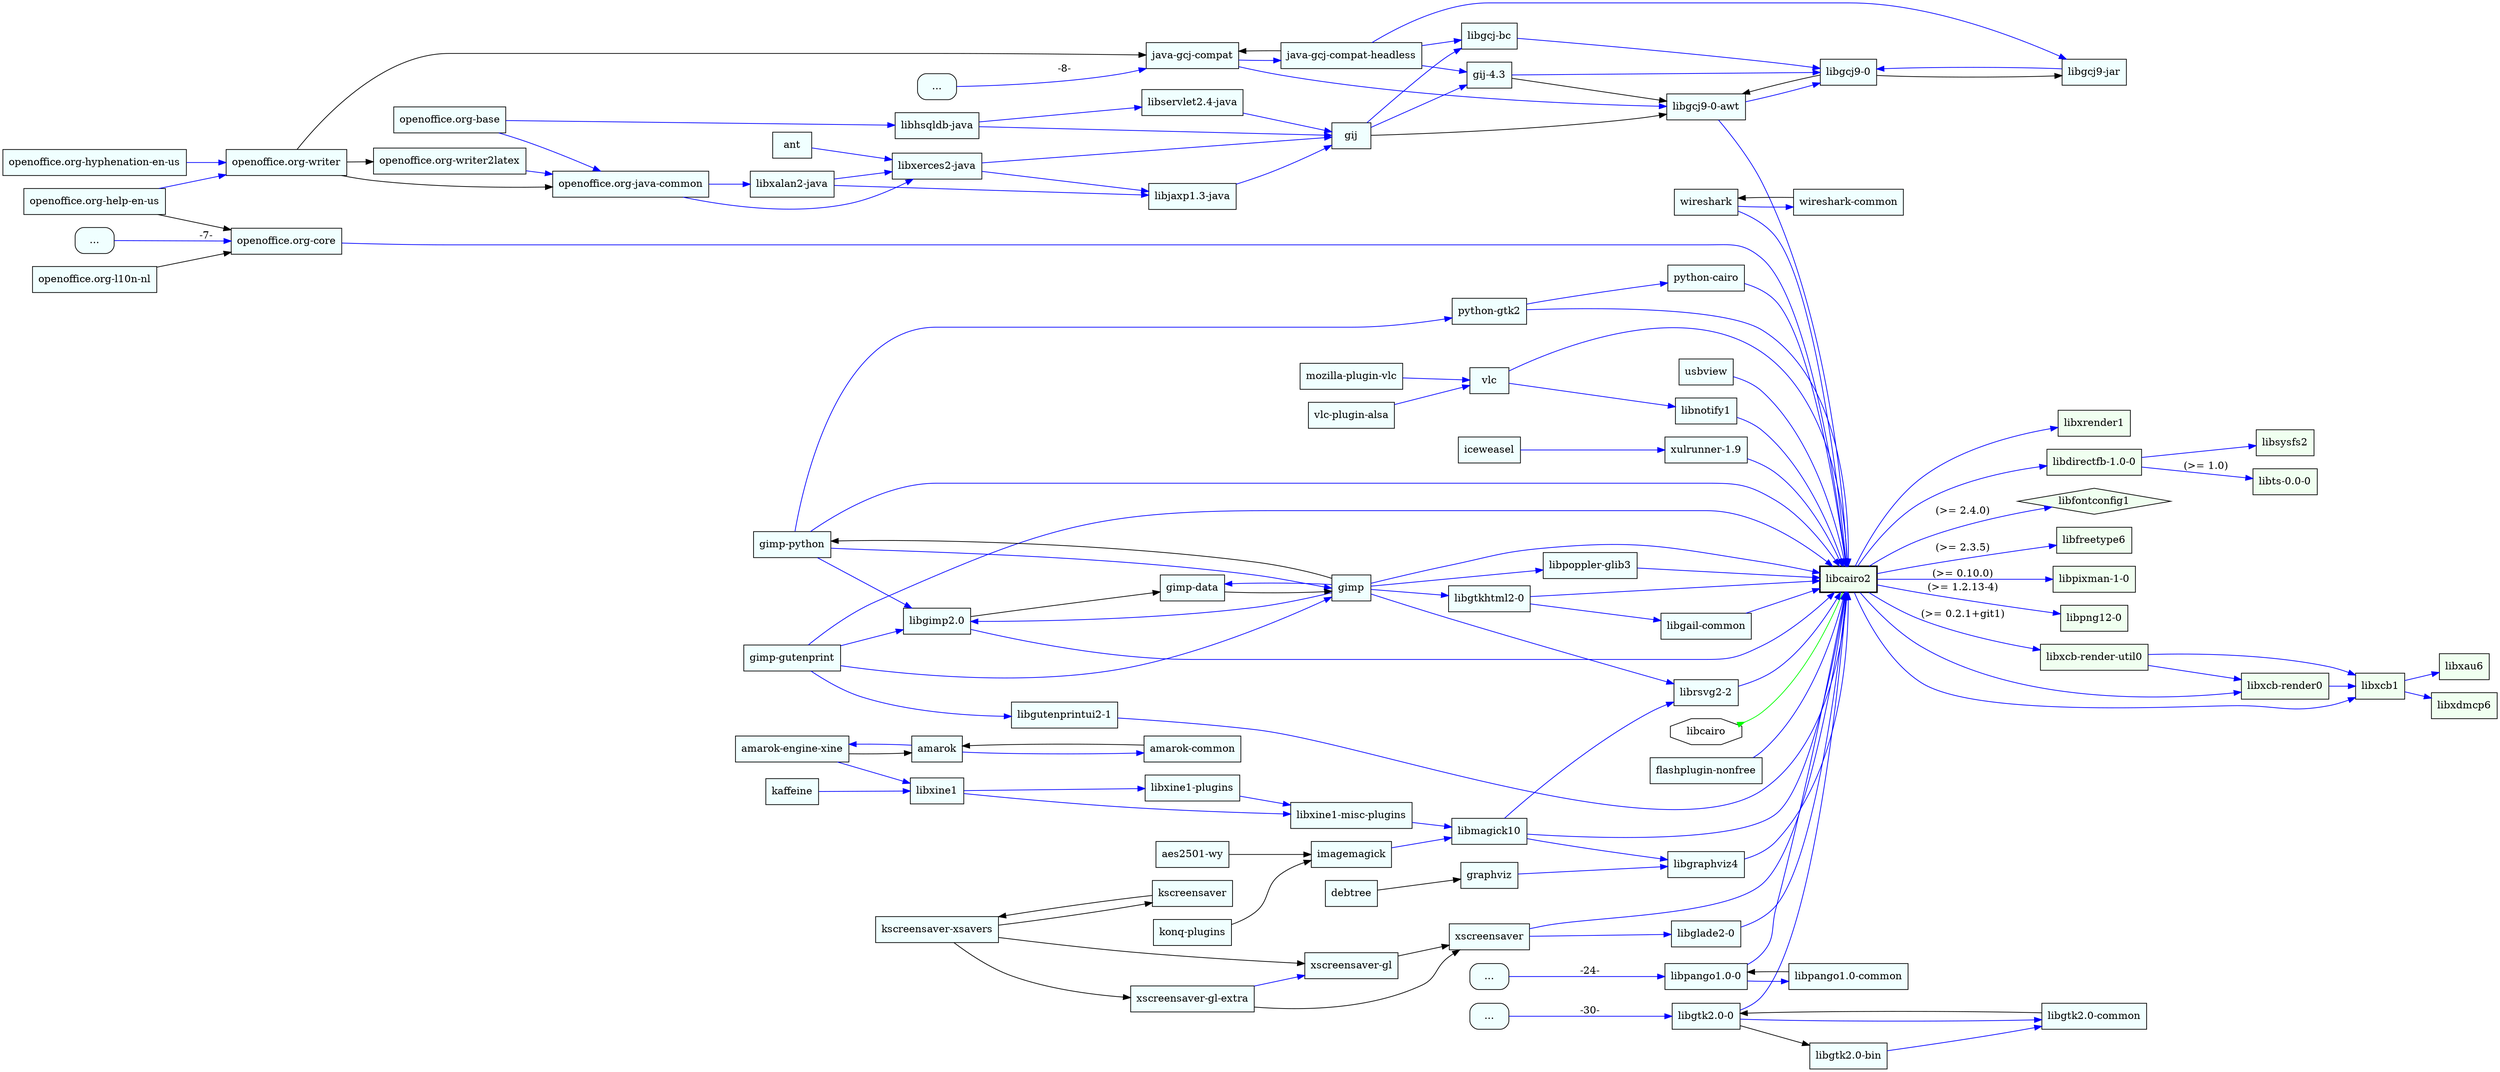 digraph "libcairo2" {
	rankdir=LR;
	node [shape=box];
	"libcairo2" -> "libdirectfb-1.0-0" [color=blue];
	"libdirectfb-1.0-0" -> "libsysfs2" [color=blue];
	"libsysfs2" [style=filled,fillcolor=honeydew];
	"libdirectfb-1.0-0" -> "libts-0.0-0" [color=blue,label="(>= 1.0)"];
	"libts-0.0-0" [style=filled,fillcolor=honeydew];
	"libdirectfb-1.0-0" [style=filled,fillcolor=honeydew];
	"libcairo2" -> "libfontconfig1" [color=blue,label="(>= 2.4.0)"];
	"libcairo2" -> "libfreetype6" [color=blue,label="(>= 2.3.5)"];
	"libfreetype6" [style=filled,fillcolor=honeydew];
	"libcairo2" -> "libpixman-1-0" [color=blue,label="(>= 0.10.0)"];
	"libpixman-1-0" [style=filled,fillcolor=honeydew];
	"libcairo2" -> "libpng12-0" [color=blue,label="(>= 1.2.13-4)"];
	"libpng12-0" [style=filled,fillcolor=honeydew];
	"libcairo2" -> "libxcb-render-util0" [color=blue,label="(>= 0.2.1+git1)"];
	"libxcb-render-util0" -> "libxcb-render0" [color=blue];
	"libxcb-render0" -> "libxcb1" [color=blue];
	"libxcb1" -> "libxau6" [color=blue];
	"libxau6" [style=filled,fillcolor=honeydew];
	"libxcb1" -> "libxdmcp6" [color=blue];
	"libxdmcp6" [style=filled,fillcolor=honeydew];
	"libxcb1" [style=filled,fillcolor=honeydew];
	"libxcb-render0" [style=filled,fillcolor=honeydew];
	"libxcb-render-util0" -> "libxcb1" [color=blue];
	"libxcb-render-util0" [style=filled,fillcolor=honeydew];
	"libcairo2" -> "libxcb-render0" [color=blue];
	"libcairo2" -> "libxcb1" [color=blue];
	"libcairo2" -> "libxrender1" [color=blue];
	"libxrender1" [style=filled,fillcolor=honeydew];
	"libcairo" -> "libcairo2" [dir=back,arrowtail=inv,color=green];
	"libcairo" [shape=octagon];
	"flashplugin-nonfree" -> "libcairo2" [color=blue];
	"openoffice.org-core" -> "libcairo2" [color=blue];
	"xulrunner-1.9" -> "libcairo2" [color=blue];
	"xscreensaver" -> "libcairo2" [color=blue];
	"wireshark" -> "libcairo2" [color=blue];
	"vlc" -> "libcairo2" [color=blue];
	"usbview" -> "libcairo2" [color=blue];
	"python-gtk2" -> "libcairo2" [color=blue];
	"python-cairo" -> "libcairo2" [color=blue];
	"librsvg2-2" -> "libcairo2" [color=blue];
	"libpoppler-glib3" -> "libcairo2" [color=blue];
	"libpango1.0-0" -> "libcairo2" [color=blue];
	"libnotify1" -> "libcairo2" [color=blue];
	"libmagick10" -> "libcairo2" [color=blue];
	"libgutenprintui2-1" -> "libcairo2" [color=blue];
	"libgtkhtml2-0" -> "libcairo2" [color=blue];
	"libgtk2.0-0" -> "libcairo2" [color=blue];
	"libgraphviz4" -> "libcairo2" [color=blue];
	"libglade2-0" -> "libcairo2" [color=blue];
	"libgimp2.0" -> "libcairo2" [color=blue];
	"libgcj9-0-awt" -> "libcairo2" [color=blue];
	"libgail-common" -> "libcairo2" [color=blue];
	"gimp-python" -> "libcairo2" [color=blue];
	"gimp-gutenprint" -> "libcairo2" [color=blue];
	"gimp" -> "libcairo2" [color=blue];
	"flashplugin-nonfree" [style=filled,fillcolor=azure];
	"openoffice.org-core" [style=filled,fillcolor=azure];
	"RD_openoffice.org-core" -> "openoffice.org-core"  [label="-7-",color=blue];
	"openoffice.org-l10n-nl" -> "openoffice.org-core";
	"openoffice.org-help-en-us" -> "openoffice.org-core";
	"openoffice.org-l10n-nl" [style=filled,fillcolor=azure];
	"openoffice.org-help-en-us" [style=filled,fillcolor=azure];
	"RD_openoffice.org-core" [label="...",style="rounded,filled",fillcolor=azure];
	"xulrunner-1.9" [style=filled,fillcolor=azure];
	"iceweasel" -> "xulrunner-1.9" [color=blue];
	"iceweasel" [style=filled,fillcolor=azure];
	"xscreensaver" [style=filled,fillcolor=azure];
	"xscreensaver-gl-extra" -> "xscreensaver";
	"xscreensaver-gl" -> "xscreensaver";
	"xscreensaver-gl-extra" [style=filled,fillcolor=azure];
	"kscreensaver-xsavers" -> "xscreensaver-gl-extra";
	"kscreensaver-xsavers" [style=filled,fillcolor=azure];
	"kscreensaver" -> "kscreensaver-xsavers";
	"kscreensaver" [style=filled,fillcolor=azure];
	"kscreensaver-xsavers" -> "kscreensaver";
	"xscreensaver-gl" [style=filled,fillcolor=azure];
	"xscreensaver-gl-extra" -> "xscreensaver-gl" [color=blue];
	"kscreensaver-xsavers" -> "xscreensaver-gl";
	"wireshark" [style=filled,fillcolor=azure];
	"wireshark-common" -> "wireshark";
	"wireshark-common" [style=filled,fillcolor=azure];
	"wireshark" -> "wireshark-common" [color=blue];
	"vlc" [style=filled,fillcolor=azure];
	"vlc-plugin-alsa" -> "vlc" [color=blue];
	"mozilla-plugin-vlc" -> "vlc" [color=blue];
	"vlc-plugin-alsa" [style=filled,fillcolor=azure];
	"mozilla-plugin-vlc" [style=filled,fillcolor=azure];
	"usbview" [style=filled,fillcolor=azure];
	"python-gtk2" [style=filled,fillcolor=azure];
	"gimp-python" -> "python-gtk2" [color=blue];
	"gimp-python" [style=filled,fillcolor=azure];
	"gimp" -> "gimp-python";
	"gimp" [style=filled,fillcolor=azure];
	"gimp-python" -> "gimp" [color=blue];
	"gimp-gutenprint" -> "gimp" [color=blue];
	"gimp-data" -> "gimp";
	"gimp-gutenprint" [style=filled,fillcolor=azure];
	"gimp-data" [style=filled,fillcolor=azure];
	"gimp" -> "gimp-data" [color=blue];
	"libgimp2.0" -> "gimp-data";
	"libgimp2.0" [style=filled,fillcolor=azure];
	"gimp-python" -> "libgimp2.0" [color=blue];
	"gimp-gutenprint" -> "libgimp2.0" [color=blue];
	"gimp" -> "libgimp2.0" [color=blue];
	"python-cairo" [style=filled,fillcolor=azure];
	"python-gtk2" -> "python-cairo" [color=blue];
	"librsvg2-2" [style=filled,fillcolor=azure];
	"libmagick10" -> "librsvg2-2" [color=blue];
	"gimp" -> "librsvg2-2" [color=blue];
	"libmagick10" [style=filled,fillcolor=azure];
	"libxine1-misc-plugins" -> "libmagick10" [color=blue];
	"imagemagick" -> "libmagick10" [color=blue];
	"libxine1-misc-plugins" [style=filled,fillcolor=azure];
	"libxine1-plugins" -> "libxine1-misc-plugins" [color=blue];
	"libxine1" -> "libxine1-misc-plugins" [color=blue];
	"libxine1-plugins" [style=filled,fillcolor=azure];
	"libxine1" -> "libxine1-plugins" [color=blue];
	"libxine1" [style=filled,fillcolor=azure];
	"amarok-engine-xine" -> "libxine1" [color=blue];
	"kaffeine" -> "libxine1" [color=blue];
	"amarok-engine-xine" [style=filled,fillcolor=azure];
	"amarok" -> "amarok-engine-xine" [color=blue];
	"amarok" [style=filled,fillcolor=azure];
	"amarok-common" -> "amarok";
	"amarok-engine-xine" -> "amarok";
	"amarok-common" [style=filled,fillcolor=azure];
	"amarok" -> "amarok-common" [color=blue];
	"kaffeine" [style=filled,fillcolor=azure];
	"imagemagick" [style=filled,fillcolor=azure];
	"konq-plugins" -> "imagemagick";
	"aes2501-wy" -> "imagemagick";
	"konq-plugins" [style=filled,fillcolor=azure];
	"aes2501-wy" [style=filled,fillcolor=azure];
	"libpoppler-glib3" [style=filled,fillcolor=azure];
	"gimp" -> "libpoppler-glib3" [color=blue];
	"libpango1.0-0" [style=filled,fillcolor=azure];
	"RD_libpango1.0-0" -> "libpango1.0-0"  [label="-24-",color=blue];
	"libpango1.0-common" -> "libpango1.0-0";
	"libpango1.0-common" [style=filled,fillcolor=azure];
	"libpango1.0-0" -> "libpango1.0-common" [color=blue];
	"RD_libpango1.0-0" [label="...",style="rounded,filled",fillcolor=azure];
	"libnotify1" [style=filled,fillcolor=azure];
	"vlc" -> "libnotify1" [color=blue];
	"libgutenprintui2-1" [style=filled,fillcolor=azure];
	"gimp-gutenprint" -> "libgutenprintui2-1" [color=blue];
	"libgtkhtml2-0" [style=filled,fillcolor=azure];
	"gimp" -> "libgtkhtml2-0" [color=blue];
	"libgtk2.0-0" [style=filled,fillcolor=azure];
	"RD_libgtk2.0-0" -> "libgtk2.0-0"  [label="-30-",color=blue];
	"libgtk2.0-common" -> "libgtk2.0-0";
	"libgtk2.0-common" [style=filled,fillcolor=azure];
	"libgtk2.0-bin" -> "libgtk2.0-common" [color=blue];
	"libgtk2.0-0" -> "libgtk2.0-common" [color=blue];
	"libgtk2.0-bin" [style=filled,fillcolor=azure];
	"libgtk2.0-0" -> "libgtk2.0-bin";
	"RD_libgtk2.0-0" [label="...",style="rounded,filled",fillcolor=azure];
	"libgraphviz4" [style=filled,fillcolor=azure];
	"libmagick10" -> "libgraphviz4" [color=blue];
	"graphviz" -> "libgraphviz4" [color=blue];
	"graphviz" [style=filled,fillcolor=azure];
	"debtree" -> "graphviz";
	"debtree" [style=filled,fillcolor=azure];
	"libglade2-0" [style=filled,fillcolor=azure];
	"xscreensaver" -> "libglade2-0" [color=blue];
	"libgcj9-0-awt" [style=filled,fillcolor=azure];
	"java-gcj-compat" -> "libgcj9-0-awt" [color=blue];
	"libgcj9-0" -> "libgcj9-0-awt";
	"gij-4.3" -> "libgcj9-0-awt";
	"gij" -> "libgcj9-0-awt";
	"java-gcj-compat" [style=filled,fillcolor=azure];
	"RD_java-gcj-compat" -> "java-gcj-compat"  [label="-8-",color=blue];
	"openoffice.org-writer" -> "java-gcj-compat";
	"java-gcj-compat-headless" -> "java-gcj-compat";
	"openoffice.org-writer" [style=filled,fillcolor=azure];
	"openoffice.org-help-en-us" -> "openoffice.org-writer" [color=blue];
	"openoffice.org-hyphenation-en-us" -> "openoffice.org-writer" [color=blue];
	"openoffice.org-hyphenation-en-us" [style=filled,fillcolor=azure];
	"java-gcj-compat-headless" [style=filled,fillcolor=azure];
	"java-gcj-compat" -> "java-gcj-compat-headless" [color=blue];
	"RD_java-gcj-compat" [label="...",style="rounded,filled",fillcolor=azure];
	"libgcj9-0" [style=filled,fillcolor=azure];
	"libgcj9-jar" -> "libgcj9-0" [color=blue];
	"libgcj9-0-awt" -> "libgcj9-0" [color=blue];
	"libgcj-bc" -> "libgcj9-0" [color=blue];
	"gij-4.3" -> "libgcj9-0" [color=blue];
	"libgcj9-jar" [style=filled,fillcolor=azure];
	"java-gcj-compat-headless" -> "libgcj9-jar" [color=blue];
	"libgcj9-0" -> "libgcj9-jar";
	"libgcj-bc" [style=filled,fillcolor=azure];
	"java-gcj-compat-headless" -> "libgcj-bc" [color=blue];
	"gij" -> "libgcj-bc" [color=blue];
	"gij" [style=filled,fillcolor=azure];
	"libxerces2-java" -> "gij" [color=blue];
	"libservlet2.4-java" -> "gij" [color=blue];
	"libjaxp1.3-java" -> "gij" [color=blue];
	"libhsqldb-java" -> "gij" [color=blue];
	"libxerces2-java" [style=filled,fillcolor=azure];
	"openoffice.org-java-common" -> "libxerces2-java" [color=blue];
	"libxalan2-java" -> "libxerces2-java" [color=blue];
	"ant" -> "libxerces2-java" [color=blue];
	"openoffice.org-java-common" [style=filled,fillcolor=azure];
	"openoffice.org-base" -> "openoffice.org-java-common" [color=blue];
	"openoffice.org-writer2latex" -> "openoffice.org-java-common" [color=blue];
	"openoffice.org-writer" -> "openoffice.org-java-common";
	"openoffice.org-base" [style=filled,fillcolor=azure];
	"openoffice.org-writer2latex" [style=filled,fillcolor=azure];
	"openoffice.org-writer" -> "openoffice.org-writer2latex";
	"libxalan2-java" [style=filled,fillcolor=azure];
	"openoffice.org-java-common" -> "libxalan2-java" [color=blue];
	"ant" [style=filled,fillcolor=azure];
	"libservlet2.4-java" [style=filled,fillcolor=azure];
	"libhsqldb-java" -> "libservlet2.4-java" [color=blue];
	"libhsqldb-java" [style=filled,fillcolor=azure];
	"openoffice.org-base" -> "libhsqldb-java" [color=blue];
	"libjaxp1.3-java" [style=filled,fillcolor=azure];
	"libxerces2-java" -> "libjaxp1.3-java" [color=blue];
	"libxalan2-java" -> "libjaxp1.3-java" [color=blue];
	"gij-4.3" [style=filled,fillcolor=azure];
	"java-gcj-compat-headless" -> "gij-4.3" [color=blue];
	"gij" -> "gij-4.3" [color=blue];
	"libgail-common" [style=filled,fillcolor=azure];
	"libgtkhtml2-0" -> "libgail-common" [color=blue];
	"libcairo2" [style="setlinewidth(2),filled",fillcolor=honeydew];
	"libfontconfig1" [shape=diamond];
	"libfontconfig1" [style=filled,fillcolor=honeydew];
}
// Excluded dependencies:
// libc6 libx11-6 zlib1g
